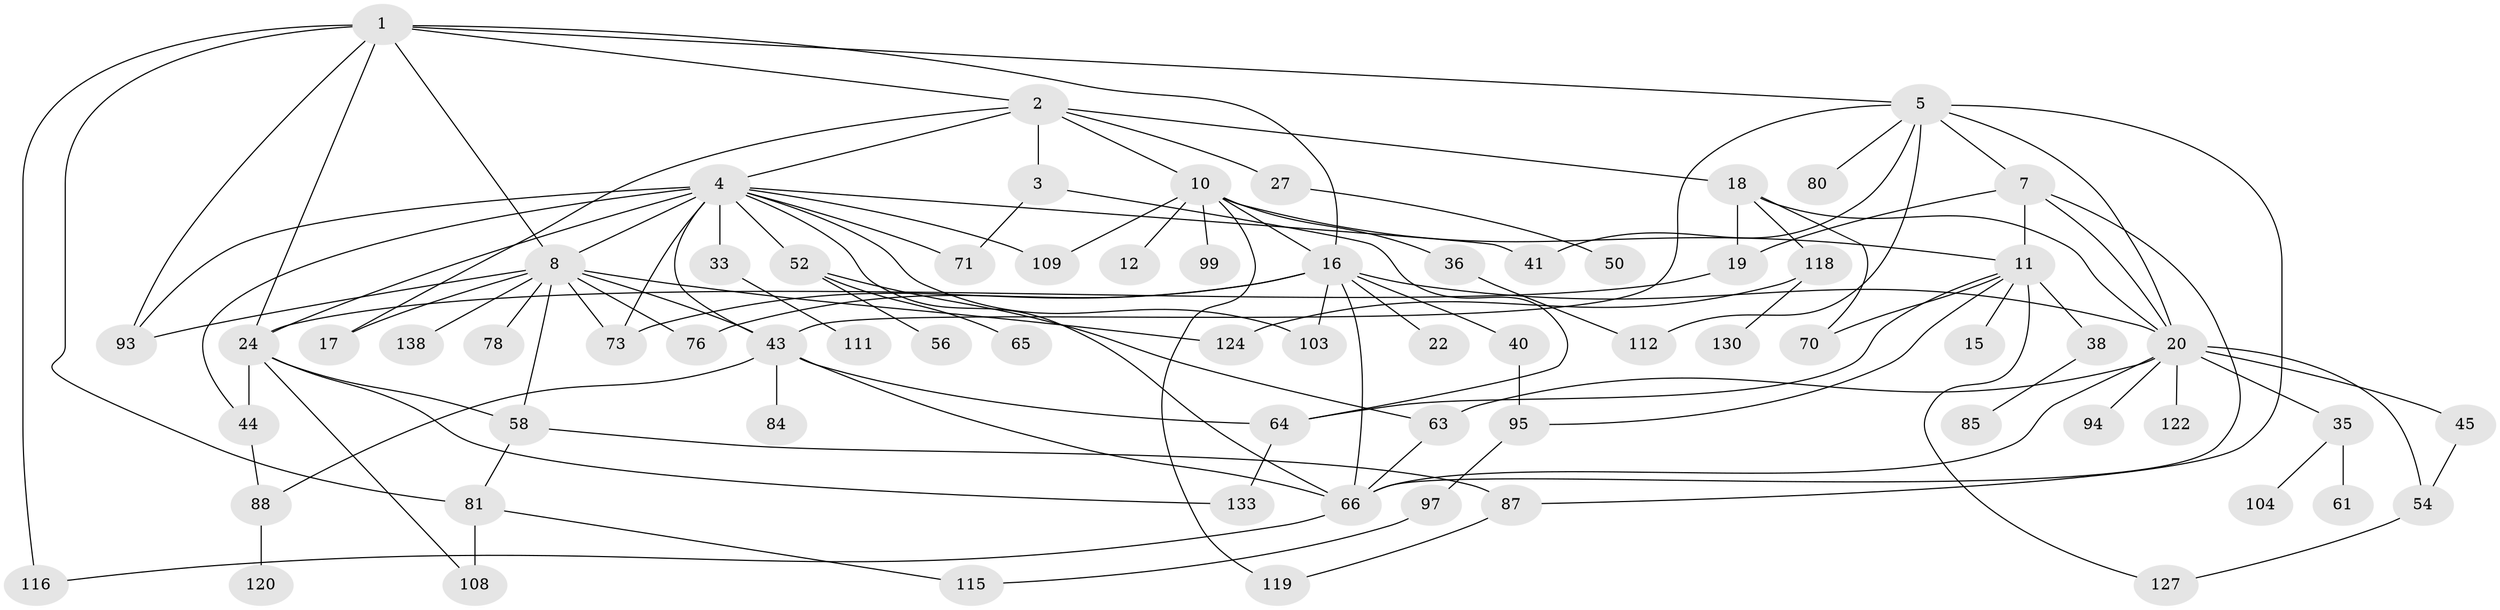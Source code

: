 // original degree distribution, {8: 0.006993006993006993, 7: 0.013986013986013986, 3: 0.2097902097902098, 4: 0.16783216783216784, 5: 0.06993006993006994, 6: 0.013986013986013986, 2: 0.27972027972027974, 1: 0.23776223776223776}
// Generated by graph-tools (version 1.1) at 2025/13/03/09/25 04:13:25]
// undirected, 71 vertices, 115 edges
graph export_dot {
graph [start="1"]
  node [color=gray90,style=filled];
  1;
  2;
  3;
  4 [super="+29+21"];
  5 [super="+34+6"];
  7;
  8 [super="+30+9+102"];
  10 [super="+31+53"];
  11 [super="+69+13"];
  12;
  15 [super="+47+25"];
  16 [super="+57+131"];
  17;
  18 [super="+92+123"];
  19;
  20 [super="+113+26+32"];
  22;
  24 [super="+68+98"];
  27;
  33 [super="+142+107"];
  35 [super="+55+77"];
  36 [super="+100"];
  38;
  40;
  41;
  43 [super="+72+67"];
  44 [super="+106"];
  45;
  50 [super="+137"];
  52;
  54 [super="+110+114"];
  56;
  58 [super="+59"];
  61;
  63 [super="+83"];
  64;
  65;
  66 [super="+74+90+136"];
  70 [super="+75"];
  71;
  73;
  76 [super="+82"];
  78 [super="+141"];
  80;
  81 [super="+96+134"];
  84;
  85;
  87;
  88;
  93 [super="+121"];
  94;
  95 [super="+105"];
  97;
  99;
  103;
  104;
  108 [super="+126"];
  109;
  111;
  112;
  115;
  116;
  118;
  119;
  120;
  122;
  124;
  127;
  130;
  133;
  138;
  1 -- 2;
  1 -- 5;
  1 -- 8;
  1 -- 16;
  1 -- 24;
  1 -- 81;
  1 -- 116;
  1 -- 93;
  2 -- 3;
  2 -- 4;
  2 -- 10;
  2 -- 17;
  2 -- 18;
  2 -- 27;
  3 -- 64;
  3 -- 71;
  4 -- 52;
  4 -- 66;
  4 -- 103;
  4 -- 8 [weight=2];
  4 -- 71;
  4 -- 41;
  4 -- 73;
  4 -- 43;
  4 -- 44;
  4 -- 109;
  4 -- 24;
  4 -- 93;
  4 -- 33;
  5 -- 80;
  5 -- 112 [weight=2];
  5 -- 41;
  5 -- 87;
  5 -- 43;
  5 -- 7;
  5 -- 20;
  7 -- 19;
  7 -- 20;
  7 -- 66;
  7 -- 11;
  8 -- 17;
  8 -- 138;
  8 -- 93;
  8 -- 73;
  8 -- 43;
  8 -- 76;
  8 -- 78;
  8 -- 124;
  8 -- 58;
  10 -- 11;
  10 -- 12;
  10 -- 99;
  10 -- 36;
  10 -- 109;
  10 -- 16;
  10 -- 119;
  11 -- 70;
  11 -- 64;
  11 -- 38;
  11 -- 127;
  11 -- 95;
  11 -- 15;
  16 -- 22;
  16 -- 40;
  16 -- 66;
  16 -- 103;
  16 -- 73;
  16 -- 20;
  16 -- 76;
  18 -- 70;
  18 -- 19;
  18 -- 118;
  18 -- 20;
  19 -- 24;
  20 -- 63;
  20 -- 122;
  20 -- 66;
  20 -- 54;
  20 -- 35;
  20 -- 45;
  20 -- 94;
  24 -- 58;
  24 -- 44;
  24 -- 108;
  24 -- 133;
  27 -- 50;
  33 -- 111;
  35 -- 104;
  35 -- 61;
  36 -- 112;
  38 -- 85;
  40 -- 95;
  43 -- 64;
  43 -- 66;
  43 -- 84;
  43 -- 88;
  44 -- 88;
  45 -- 54;
  52 -- 56;
  52 -- 65;
  52 -- 63;
  54 -- 127;
  58 -- 87;
  58 -- 81;
  63 -- 66;
  64 -- 133;
  66 -- 116;
  81 -- 115;
  81 -- 108 [weight=2];
  87 -- 119;
  88 -- 120;
  95 -- 97;
  97 -- 115;
  118 -- 124;
  118 -- 130;
}

